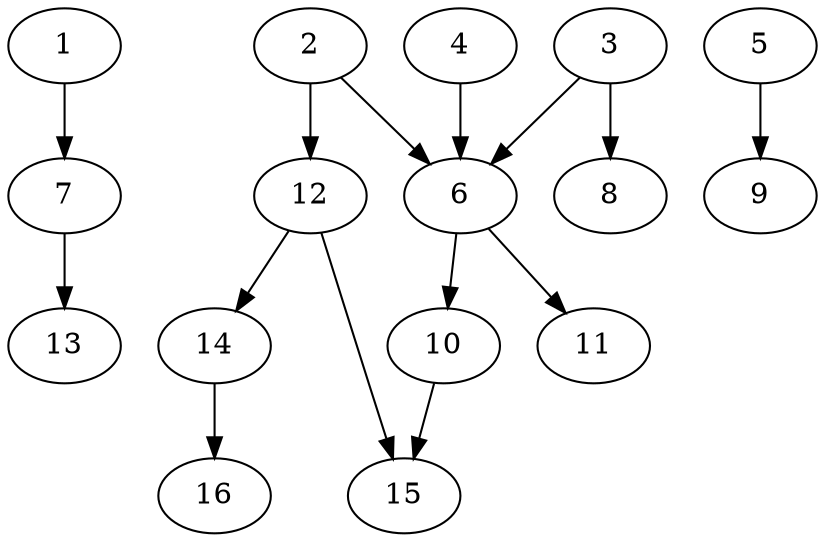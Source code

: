 // DAG automatically generated by daggen at Fri May 24 12:58:26 2024
// daggen-master/daggen -n 16 --fat 0.5 --density 0.5 --regular 0.5 --jump 2 --minalpha 20 --maxalpha 50 --dot -o dags_dot_16/sim_1.dot 
digraph G {
  1 [size="549755813888", alpha="27.94"]
  1 -> 7 [size ="536870912"]
  2 [size="7263031284", alpha="27.87"]
  2 -> 6 [size ="838860800"]
  2 -> 12 [size ="838860800"]
  3 [size="28991029248", alpha="47.17"]
  3 -> 6 [size ="75497472"]
  3 -> 8 [size ="75497472"]
  4 [size="8589934592", alpha="27.78"]
  4 -> 6 [size ="33554432"]
  5 [size="464693650890", alpha="43.68"]
  5 -> 9 [size ="411041792"]
  6 [size="7763334171", alpha="31.96"]
  6 -> 10 [size ="411041792"]
  6 -> 11 [size ="411041792"]
  7 [size="413570812631", alpha="42.82"]
  7 -> 13 [size ="301989888"]
  8 [size="19919425200", alpha="29.38"]
  9 [size="1901925278", alpha="49.85"]
  10 [size="36203853041", alpha="21.94"]
  10 -> 15 [size ="679477248"]
  11 [size="625571368603", alpha="47.11"]
  12 [size="42274928944", alpha="38.11"]
  12 -> 14 [size ="838860800"]
  12 -> 15 [size ="838860800"]
  13 [size="134217728000", alpha="20.70"]
  14 [size="678069763960", alpha="29.74"]
  14 -> 16 [size ="679477248"]
  15 [size="134217728000", alpha="48.56"]
  16 [size="12103643603", alpha="34.11"]
}
